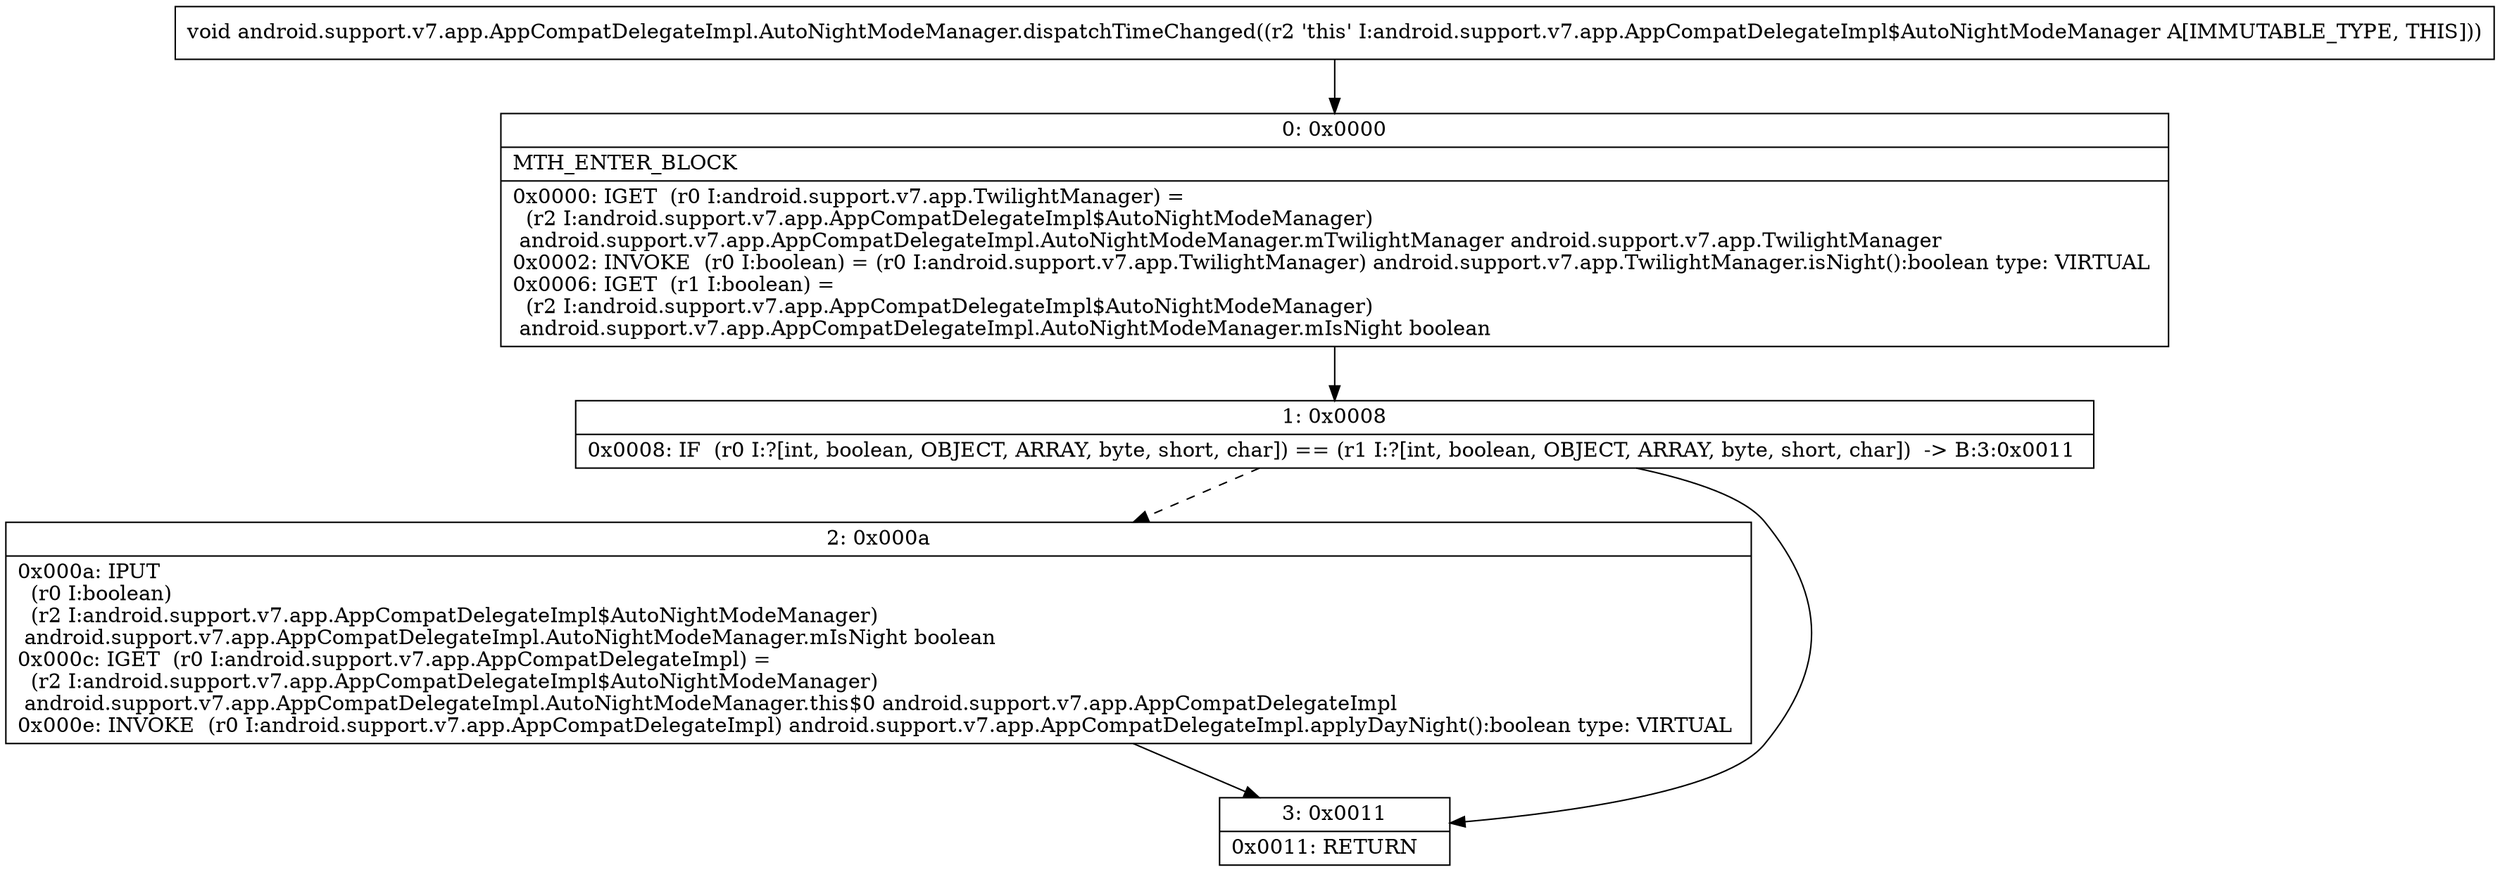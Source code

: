 digraph "CFG forandroid.support.v7.app.AppCompatDelegateImpl.AutoNightModeManager.dispatchTimeChanged()V" {
Node_0 [shape=record,label="{0\:\ 0x0000|MTH_ENTER_BLOCK\l|0x0000: IGET  (r0 I:android.support.v7.app.TwilightManager) = \l  (r2 I:android.support.v7.app.AppCompatDelegateImpl$AutoNightModeManager)\l android.support.v7.app.AppCompatDelegateImpl.AutoNightModeManager.mTwilightManager android.support.v7.app.TwilightManager \l0x0002: INVOKE  (r0 I:boolean) = (r0 I:android.support.v7.app.TwilightManager) android.support.v7.app.TwilightManager.isNight():boolean type: VIRTUAL \l0x0006: IGET  (r1 I:boolean) = \l  (r2 I:android.support.v7.app.AppCompatDelegateImpl$AutoNightModeManager)\l android.support.v7.app.AppCompatDelegateImpl.AutoNightModeManager.mIsNight boolean \l}"];
Node_1 [shape=record,label="{1\:\ 0x0008|0x0008: IF  (r0 I:?[int, boolean, OBJECT, ARRAY, byte, short, char]) == (r1 I:?[int, boolean, OBJECT, ARRAY, byte, short, char])  \-\> B:3:0x0011 \l}"];
Node_2 [shape=record,label="{2\:\ 0x000a|0x000a: IPUT  \l  (r0 I:boolean)\l  (r2 I:android.support.v7.app.AppCompatDelegateImpl$AutoNightModeManager)\l android.support.v7.app.AppCompatDelegateImpl.AutoNightModeManager.mIsNight boolean \l0x000c: IGET  (r0 I:android.support.v7.app.AppCompatDelegateImpl) = \l  (r2 I:android.support.v7.app.AppCompatDelegateImpl$AutoNightModeManager)\l android.support.v7.app.AppCompatDelegateImpl.AutoNightModeManager.this$0 android.support.v7.app.AppCompatDelegateImpl \l0x000e: INVOKE  (r0 I:android.support.v7.app.AppCompatDelegateImpl) android.support.v7.app.AppCompatDelegateImpl.applyDayNight():boolean type: VIRTUAL \l}"];
Node_3 [shape=record,label="{3\:\ 0x0011|0x0011: RETURN   \l}"];
MethodNode[shape=record,label="{void android.support.v7.app.AppCompatDelegateImpl.AutoNightModeManager.dispatchTimeChanged((r2 'this' I:android.support.v7.app.AppCompatDelegateImpl$AutoNightModeManager A[IMMUTABLE_TYPE, THIS])) }"];
MethodNode -> Node_0;
Node_0 -> Node_1;
Node_1 -> Node_2[style=dashed];
Node_1 -> Node_3;
Node_2 -> Node_3;
}

